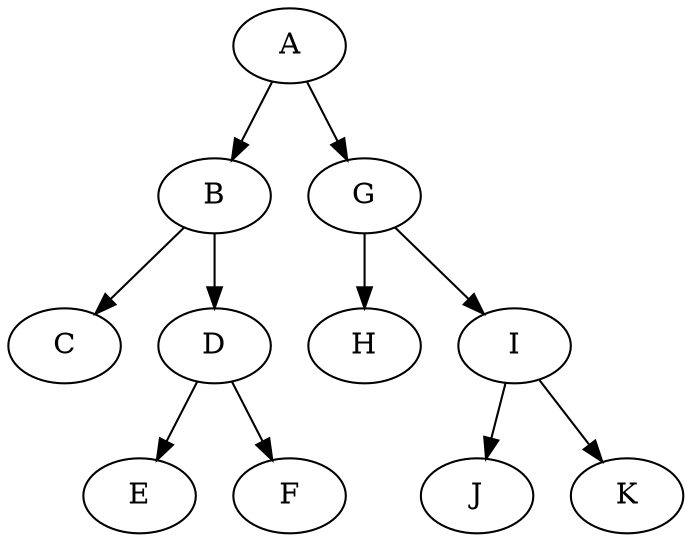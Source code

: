 digraph G{
A;
A->B;
A->G;
B;
B->C;
B->D;
C;
D;
D->E;
D->F;
E;
F;
G;
G->H;
G->I;
H;
I;
I->J;
I->K;
J;
K;
}
